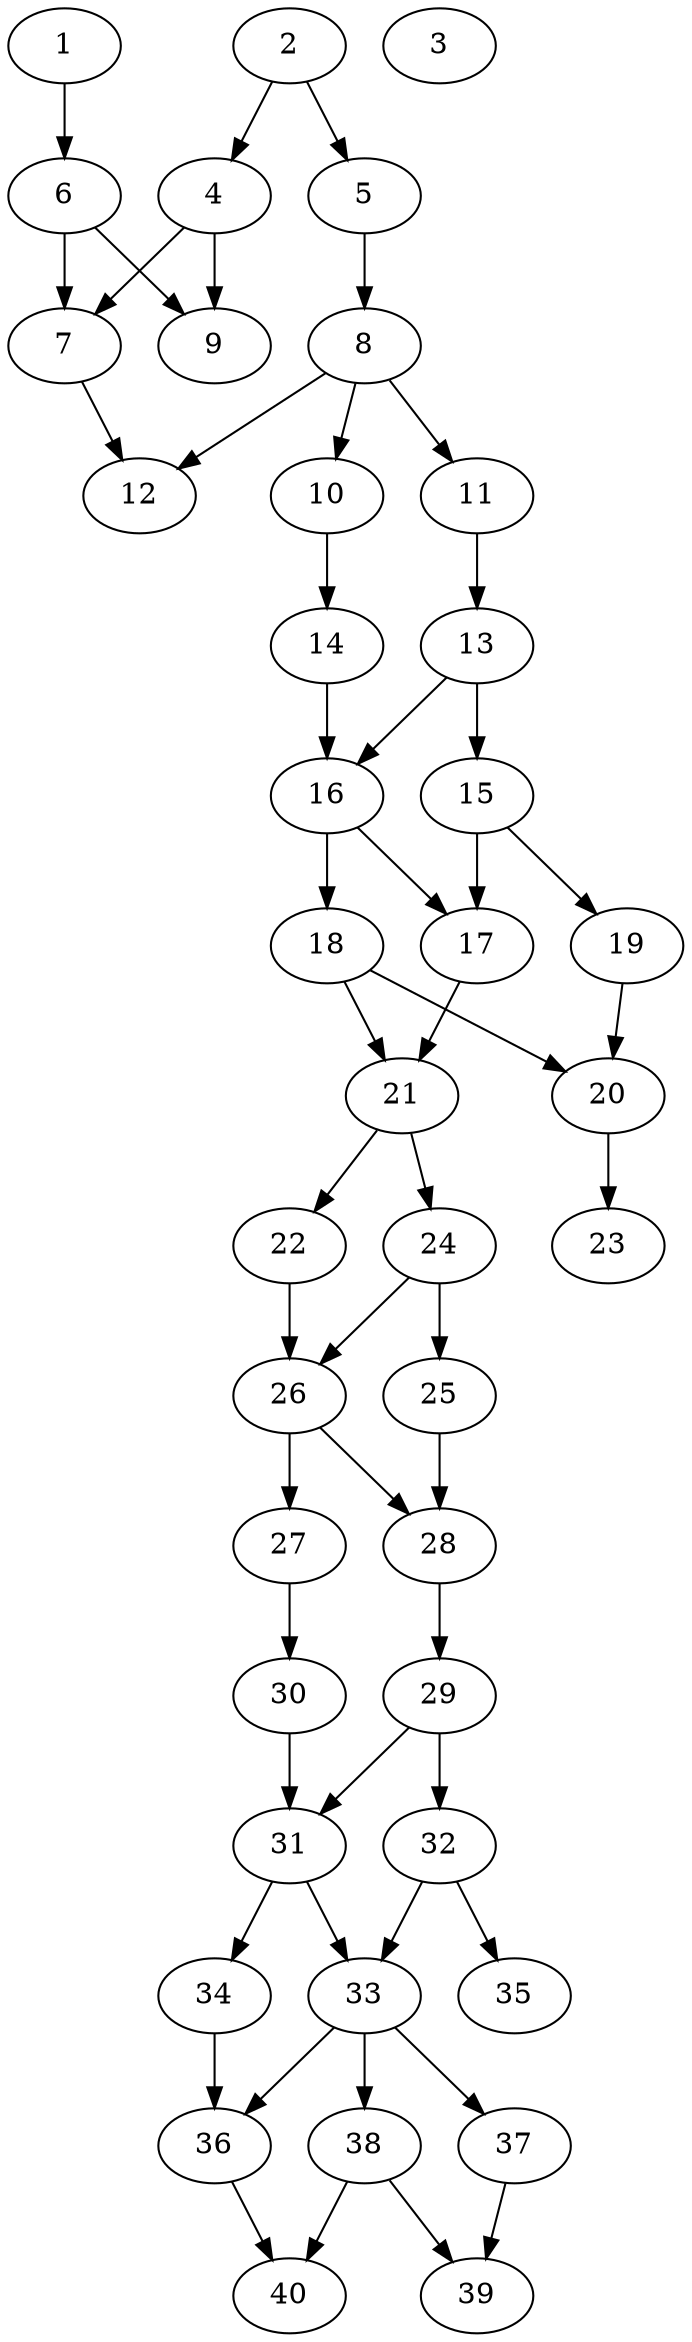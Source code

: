 // DAG automatically generated by daggen at Thu Oct  3 14:06:49 2019
// ./daggen --dot -n 40 --ccr 0.5 --fat 0.3 --regular 0.9 --density 0.6 --mindata 5242880 --maxdata 52428800 
digraph G {
  1 [size="57423872", alpha="0.09", expect_size="28711936"] 
  1 -> 6 [size ="28711936"]
  2 [size="11100160", alpha="0.01", expect_size="5550080"] 
  2 -> 4 [size ="5550080"]
  2 -> 5 [size ="5550080"]
  3 [size="35784704", alpha="0.19", expect_size="17892352"] 
  4 [size="12861440", alpha="0.14", expect_size="6430720"] 
  4 -> 7 [size ="6430720"]
  4 -> 9 [size ="6430720"]
  5 [size="85778432", alpha="0.14", expect_size="42889216"] 
  5 -> 8 [size ="42889216"]
  6 [size="39536640", alpha="0.08", expect_size="19768320"] 
  6 -> 7 [size ="19768320"]
  6 -> 9 [size ="19768320"]
  7 [size="93534208", alpha="0.14", expect_size="46767104"] 
  7 -> 12 [size ="46767104"]
  8 [size="74405888", alpha="0.14", expect_size="37202944"] 
  8 -> 10 [size ="37202944"]
  8 -> 11 [size ="37202944"]
  8 -> 12 [size ="37202944"]
  9 [size="94371840", alpha="0.14", expect_size="47185920"] 
  10 [size="14284800", alpha="0.11", expect_size="7142400"] 
  10 -> 14 [size ="7142400"]
  11 [size="100622336", alpha="0.11", expect_size="50311168"] 
  11 -> 13 [size ="50311168"]
  12 [size="46614528", alpha="0.13", expect_size="23307264"] 
  13 [size="52834304", alpha="0.14", expect_size="26417152"] 
  13 -> 15 [size ="26417152"]
  13 -> 16 [size ="26417152"]
  14 [size="46635008", alpha="0.09", expect_size="23317504"] 
  14 -> 16 [size ="23317504"]
  15 [size="17627136", alpha="0.03", expect_size="8813568"] 
  15 -> 17 [size ="8813568"]
  15 -> 19 [size ="8813568"]
  16 [size="82300928", alpha="0.12", expect_size="41150464"] 
  16 -> 17 [size ="41150464"]
  16 -> 18 [size ="41150464"]
  17 [size="25470976", alpha="0.07", expect_size="12735488"] 
  17 -> 21 [size ="12735488"]
  18 [size="92854272", alpha="0.03", expect_size="46427136"] 
  18 -> 20 [size ="46427136"]
  18 -> 21 [size ="46427136"]
  19 [size="64184320", alpha="0.01", expect_size="32092160"] 
  19 -> 20 [size ="32092160"]
  20 [size="36354048", alpha="0.12", expect_size="18177024"] 
  20 -> 23 [size ="18177024"]
  21 [size="86151168", alpha="0.13", expect_size="43075584"] 
  21 -> 22 [size ="43075584"]
  21 -> 24 [size ="43075584"]
  22 [size="43024384", alpha="0.14", expect_size="21512192"] 
  22 -> 26 [size ="21512192"]
  23 [size="10954752", alpha="0.01", expect_size="5477376"] 
  24 [size="78213120", alpha="0.08", expect_size="39106560"] 
  24 -> 25 [size ="39106560"]
  24 -> 26 [size ="39106560"]
  25 [size="27430912", alpha="0.11", expect_size="13715456"] 
  25 -> 28 [size ="13715456"]
  26 [size="42762240", alpha="0.20", expect_size="21381120"] 
  26 -> 27 [size ="21381120"]
  26 -> 28 [size ="21381120"]
  27 [size="99487744", alpha="0.07", expect_size="49743872"] 
  27 -> 30 [size ="49743872"]
  28 [size="37081088", alpha="0.07", expect_size="18540544"] 
  28 -> 29 [size ="18540544"]
  29 [size="50397184", alpha="0.05", expect_size="25198592"] 
  29 -> 31 [size ="25198592"]
  29 -> 32 [size ="25198592"]
  30 [size="52963328", alpha="0.04", expect_size="26481664"] 
  30 -> 31 [size ="26481664"]
  31 [size="13692928", alpha="0.02", expect_size="6846464"] 
  31 -> 33 [size ="6846464"]
  31 -> 34 [size ="6846464"]
  32 [size="73895936", alpha="0.08", expect_size="36947968"] 
  32 -> 33 [size ="36947968"]
  32 -> 35 [size ="36947968"]
  33 [size="45445120", alpha="0.02", expect_size="22722560"] 
  33 -> 36 [size ="22722560"]
  33 -> 37 [size ="22722560"]
  33 -> 38 [size ="22722560"]
  34 [size="48009216", alpha="0.05", expect_size="24004608"] 
  34 -> 36 [size ="24004608"]
  35 [size="83970048", alpha="0.09", expect_size="41985024"] 
  36 [size="39874560", alpha="0.08", expect_size="19937280"] 
  36 -> 40 [size ="19937280"]
  37 [size="39147520", alpha="0.10", expect_size="19573760"] 
  37 -> 39 [size ="19573760"]
  38 [size="70467584", alpha="0.09", expect_size="35233792"] 
  38 -> 39 [size ="35233792"]
  38 -> 40 [size ="35233792"]
  39 [size="103380992", alpha="0.01", expect_size="51690496"] 
  40 [size="33034240", alpha="0.17", expect_size="16517120"] 
}
